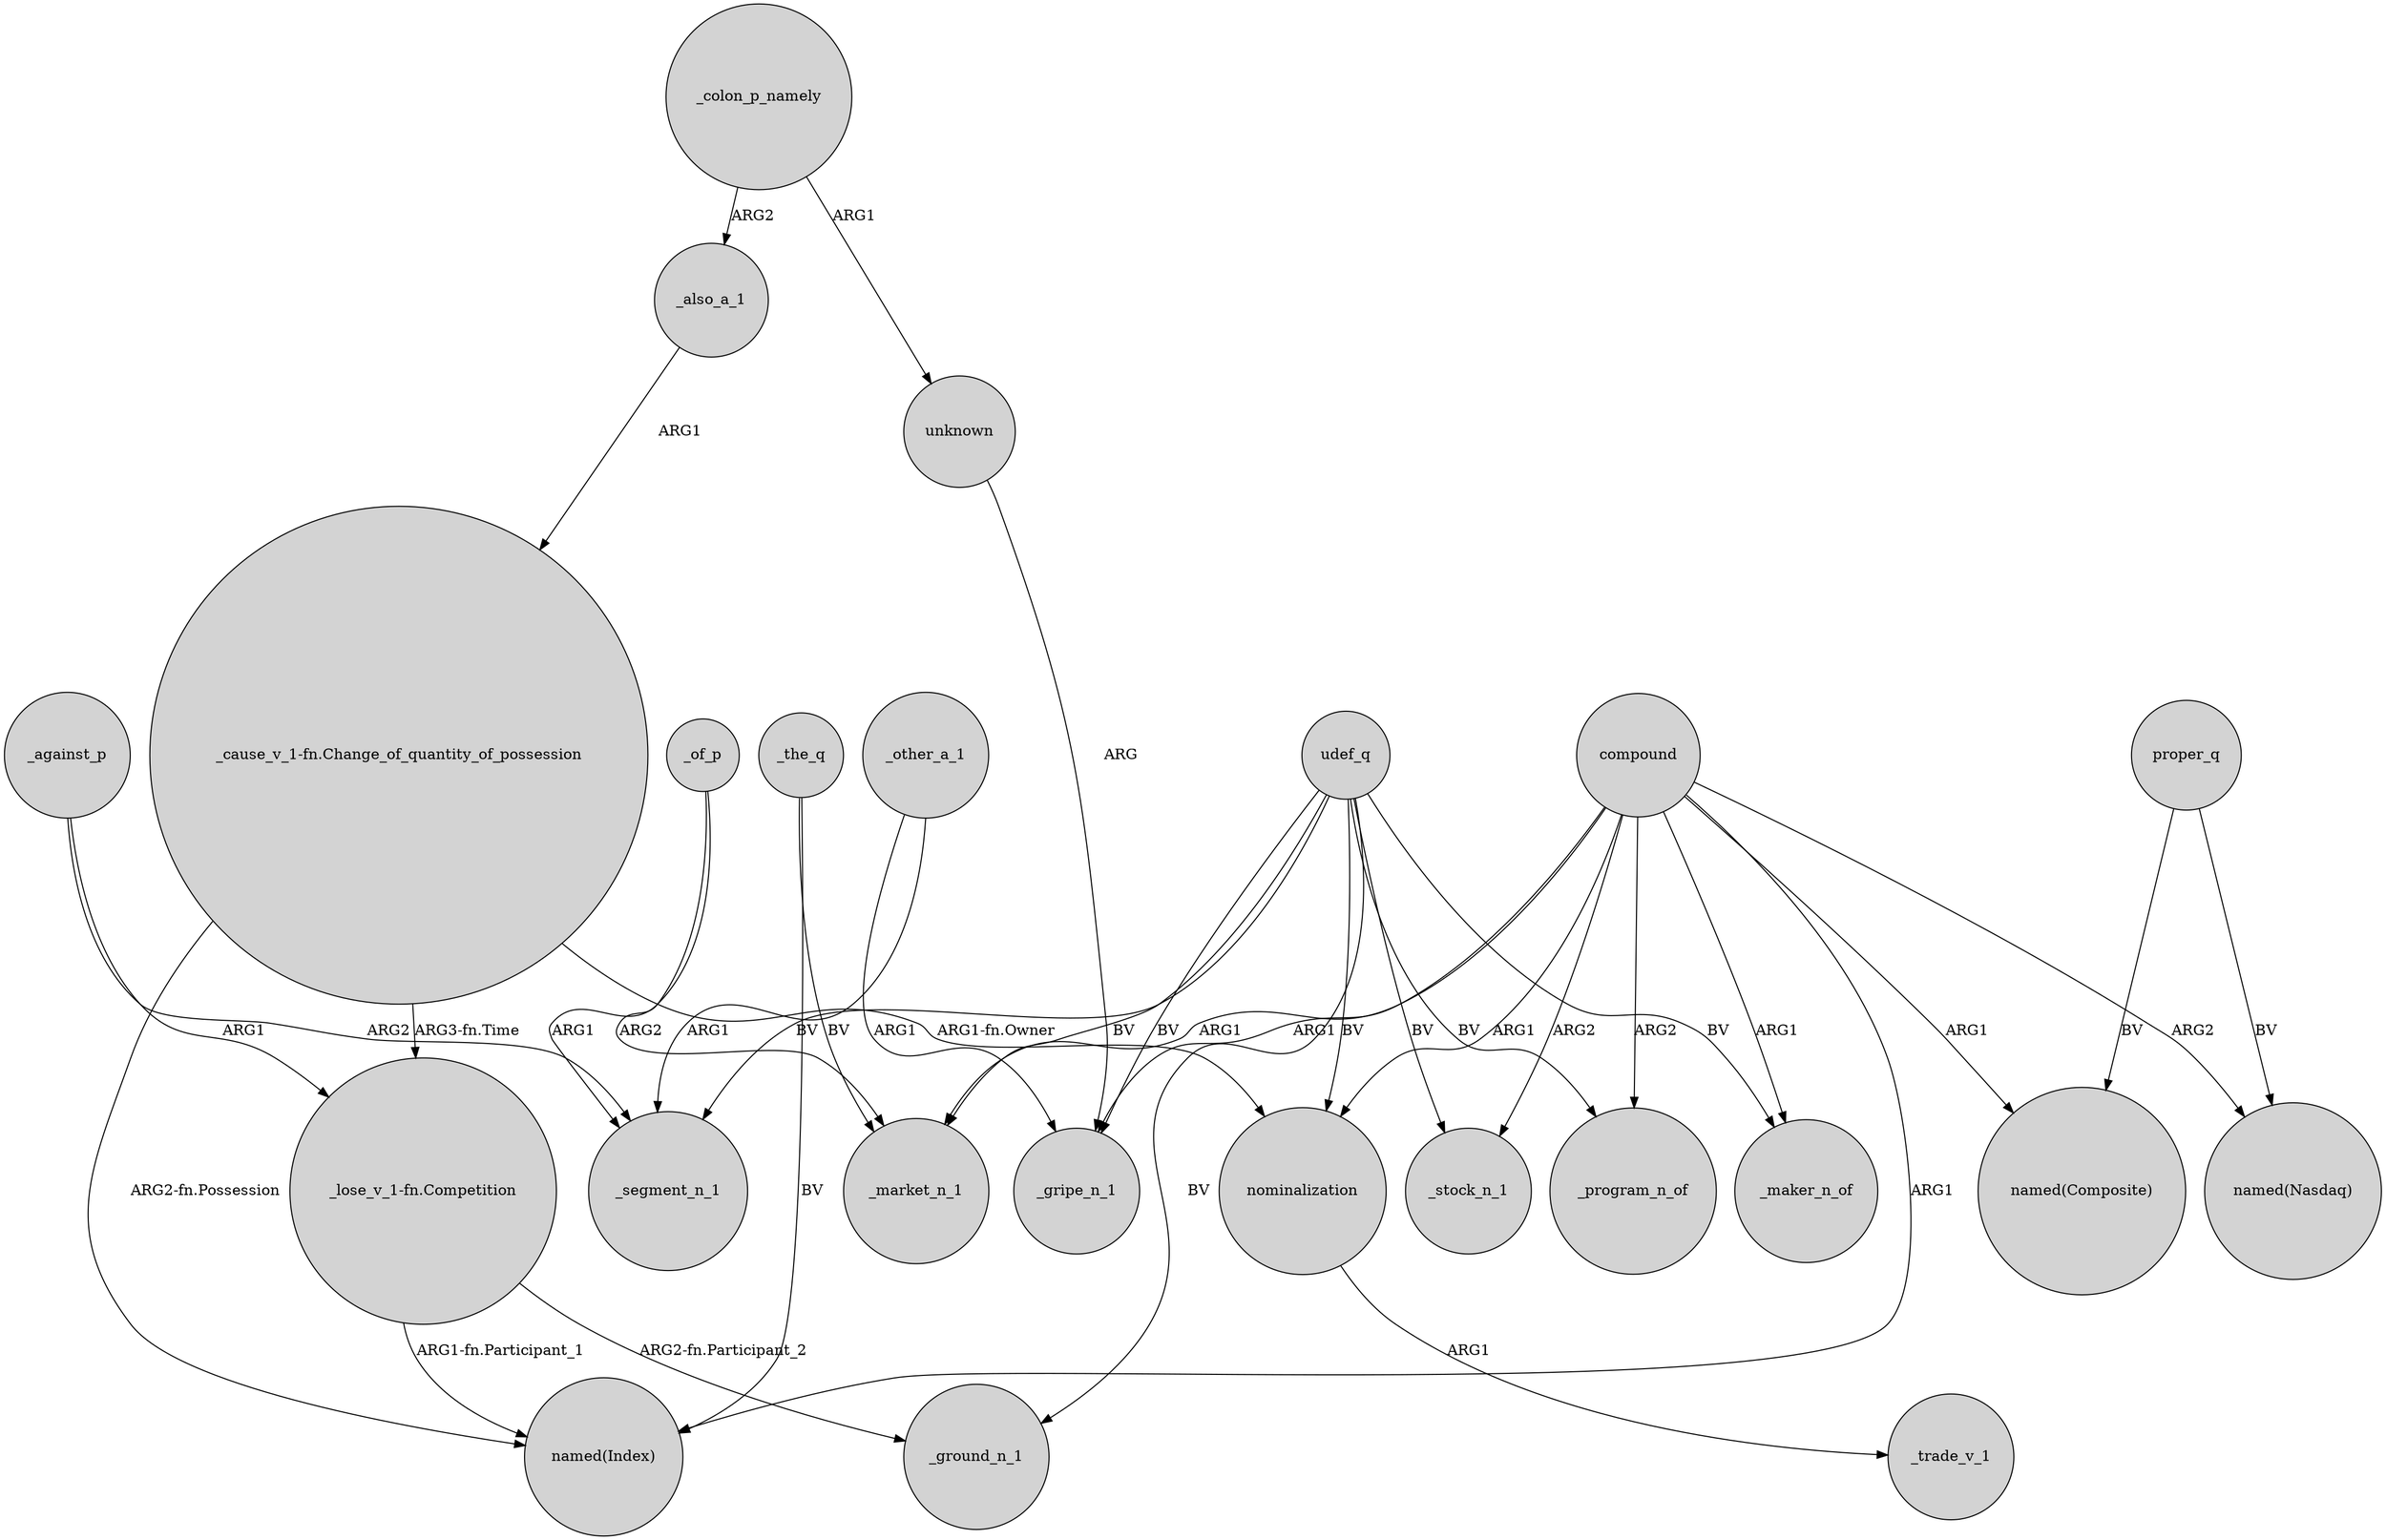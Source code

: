 digraph {
	node [shape=circle style=filled]
	"_lose_v_1-fn.Competition" -> "named(Index)" [label="ARG1-fn.Participant_1"]
	"_cause_v_1-fn.Change_of_quantity_of_possession" -> nominalization [label="ARG1-fn.Owner"]
	udef_q -> _market_n_1 [label=BV]
	"_cause_v_1-fn.Change_of_quantity_of_possession" -> "_lose_v_1-fn.Competition" [label="ARG3-fn.Time"]
	udef_q -> _gripe_n_1 [label=BV]
	"_lose_v_1-fn.Competition" -> _ground_n_1 [label="ARG2-fn.Participant_2"]
	compound -> "named(Index)" [label=ARG1]
	proper_q -> "named(Composite)" [label=BV]
	proper_q -> "named(Nasdaq)" [label=BV]
	_also_a_1 -> "_cause_v_1-fn.Change_of_quantity_of_possession" [label=ARG1]
	udef_q -> nominalization [label=BV]
	compound -> _gripe_n_1 [label=ARG1]
	udef_q -> _segment_n_1 [label=BV]
	_the_q -> "named(Index)" [label=BV]
	udef_q -> _program_n_of [label=BV]
	_the_q -> _market_n_1 [label=BV]
	_other_a_1 -> _gripe_n_1 [label=ARG1]
	unknown -> _gripe_n_1 [label=ARG]
	udef_q -> _maker_n_of [label=BV]
	compound -> _program_n_of [label=ARG2]
	compound -> nominalization [label=ARG1]
	udef_q -> _stock_n_1 [label=BV]
	_of_p -> _segment_n_1 [label=ARG1]
	compound -> "named(Composite)" [label=ARG1]
	compound -> _stock_n_1 [label=ARG2]
	"_cause_v_1-fn.Change_of_quantity_of_possession" -> "named(Index)" [label="ARG2-fn.Possession"]
	_other_a_1 -> _segment_n_1 [label=ARG1]
	compound -> _maker_n_of [label=ARG1]
	_colon_p_namely -> unknown [label=ARG1]
	udef_q -> _ground_n_1 [label=BV]
	_of_p -> _market_n_1 [label=ARG2]
	compound -> _market_n_1 [label=ARG1]
	_colon_p_namely -> _also_a_1 [label=ARG2]
	_against_p -> "_lose_v_1-fn.Competition" [label=ARG1]
	compound -> "named(Nasdaq)" [label=ARG2]
	nominalization -> _trade_v_1 [label=ARG1]
	_against_p -> _segment_n_1 [label=ARG2]
}

